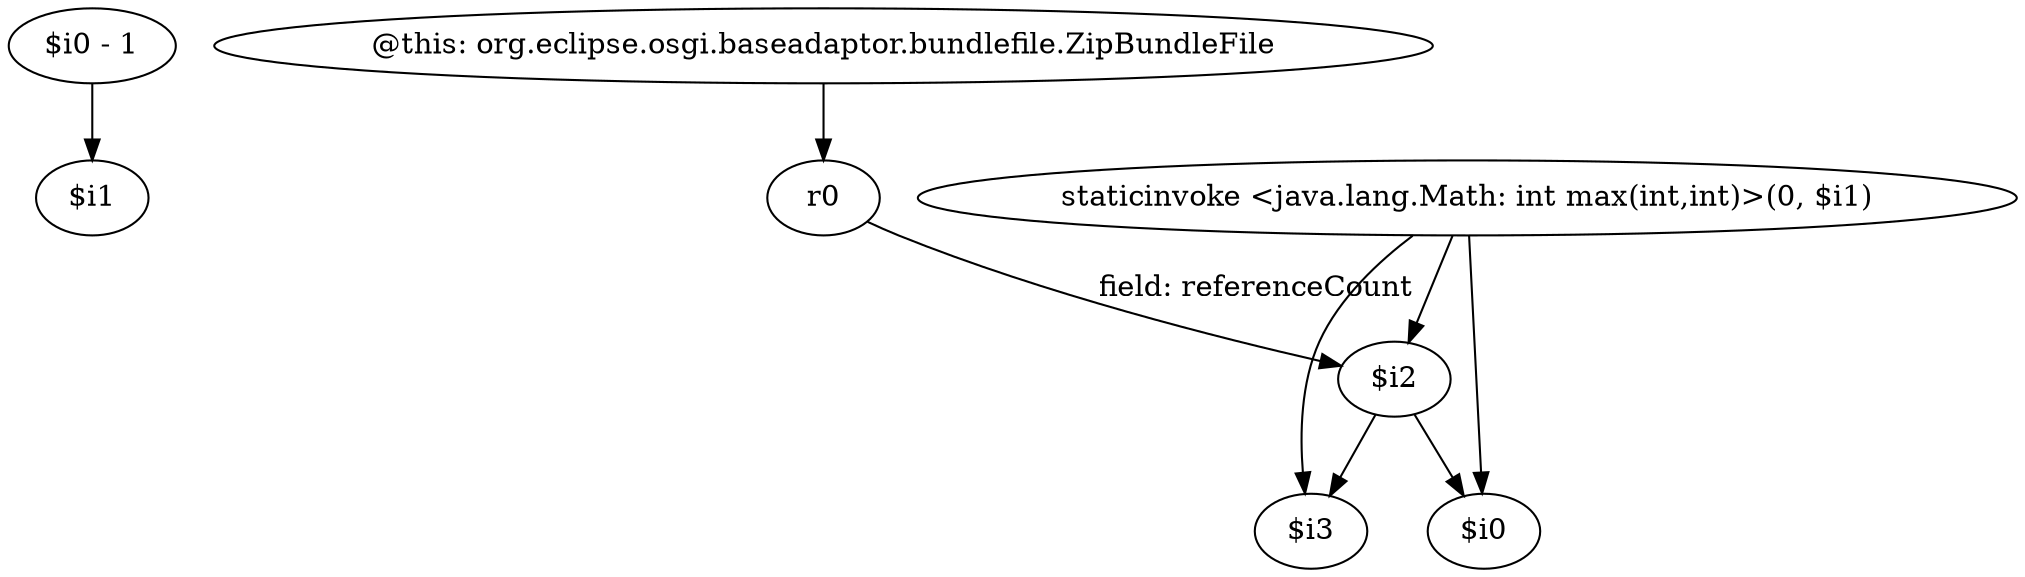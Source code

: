 digraph g {
0[label="$i0 - 1"]
1[label="$i1"]
0->1[label=""]
2[label="staticinvoke <java.lang.Math: int max(int,int)>(0, $i1)"]
3[label="$i2"]
2->3[label=""]
4[label="r0"]
4->3[label="field: referenceCount"]
5[label="$i3"]
3->5[label=""]
6[label="$i0"]
3->6[label=""]
7[label="@this: org.eclipse.osgi.baseadaptor.bundlefile.ZipBundleFile"]
7->4[label=""]
2->6[label=""]
2->5[label=""]
}